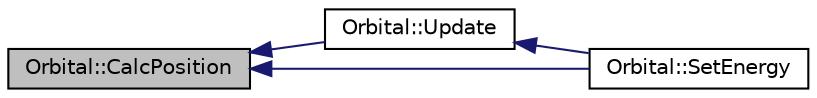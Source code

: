 digraph "Orbital::CalcPosition"
{
  edge [fontname="Helvetica",fontsize="10",labelfontname="Helvetica",labelfontsize="10"];
  node [fontname="Helvetica",fontsize="10",shape=record];
  rankdir="LR";
  Node1 [label="Orbital::CalcPosition",height=0.2,width=0.4,color="black", fillcolor="grey75", style="filled", fontcolor="black"];
  Node1 -> Node2 [dir="back",color="midnightblue",fontsize="10",style="solid",fontname="Helvetica"];
  Node2 [label="Orbital::Update",height=0.2,width=0.4,color="black", fillcolor="white", style="filled",URL="$class_orbital.html#af8e02f4b02e879de780c7add26eb10b8"];
  Node2 -> Node3 [dir="back",color="midnightblue",fontsize="10",style="solid",fontname="Helvetica"];
  Node3 [label="Orbital::SetEnergy",height=0.2,width=0.4,color="black", fillcolor="white", style="filled",URL="$class_orbital.html#ad13d6b0d246278f35545816c59680727"];
  Node1 -> Node3 [dir="back",color="midnightblue",fontsize="10",style="solid",fontname="Helvetica"];
}
